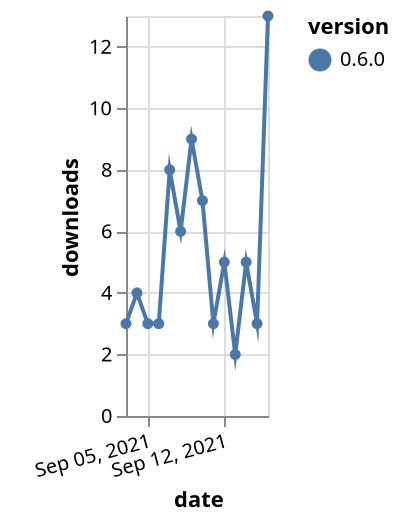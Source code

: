 {"$schema": "https://vega.github.io/schema/vega-lite/v5.json", "description": "A simple bar chart with embedded data.", "data": {"values": [{"date": "2021-09-03", "total": 7286, "delta": 3, "version": "0.6.0"}, {"date": "2021-09-04", "total": 7290, "delta": 4, "version": "0.6.0"}, {"date": "2021-09-05", "total": 7293, "delta": 3, "version": "0.6.0"}, {"date": "2021-09-06", "total": 7296, "delta": 3, "version": "0.6.0"}, {"date": "2021-09-07", "total": 7304, "delta": 8, "version": "0.6.0"}, {"date": "2021-09-08", "total": 7310, "delta": 6, "version": "0.6.0"}, {"date": "2021-09-09", "total": 7319, "delta": 9, "version": "0.6.0"}, {"date": "2021-09-10", "total": 7326, "delta": 7, "version": "0.6.0"}, {"date": "2021-09-11", "total": 7329, "delta": 3, "version": "0.6.0"}, {"date": "2021-09-12", "total": 7334, "delta": 5, "version": "0.6.0"}, {"date": "2021-09-13", "total": 7336, "delta": 2, "version": "0.6.0"}, {"date": "2021-09-14", "total": 7341, "delta": 5, "version": "0.6.0"}, {"date": "2021-09-15", "total": 7344, "delta": 3, "version": "0.6.0"}, {"date": "2021-09-16", "total": 7357, "delta": 13, "version": "0.6.0"}]}, "width": "container", "mark": {"type": "line", "point": {"filled": true}}, "encoding": {"x": {"field": "date", "type": "temporal", "timeUnit": "yearmonthdate", "title": "date", "axis": {"labelAngle": -15}}, "y": {"field": "delta", "type": "quantitative", "title": "downloads"}, "color": {"field": "version", "type": "nominal"}, "tooltip": {"field": "delta"}}}